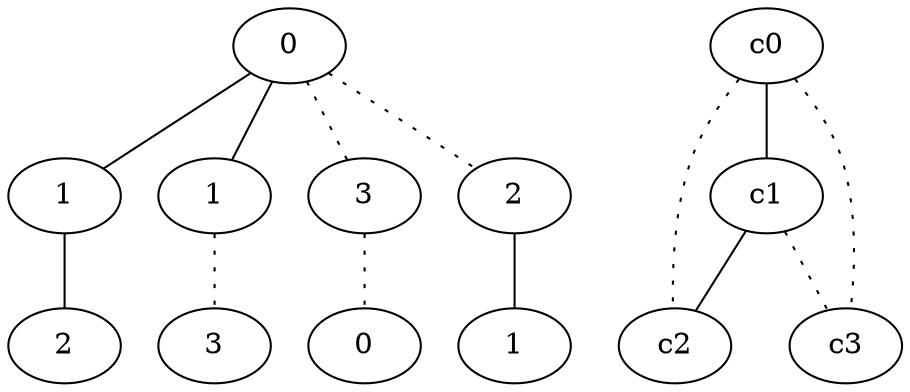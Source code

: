 graph {
a0[label=0];
a1[label=1];
a2[label=2];
a3[label=1];
a4[label=3];
a5[label=3];
a6[label=0];
a7[label=2];
a8[label=1];
a0 -- a1;
a0 -- a3;
a0 -- a5 [style=dotted];
a0 -- a7 [style=dotted];
a1 -- a2;
a3 -- a4 [style=dotted];
a5 -- a6 [style=dotted];
a7 -- a8;
c0 -- c1;
c0 -- c2 [style=dotted];
c0 -- c3 [style=dotted];
c1 -- c2;
c1 -- c3 [style=dotted];
}
